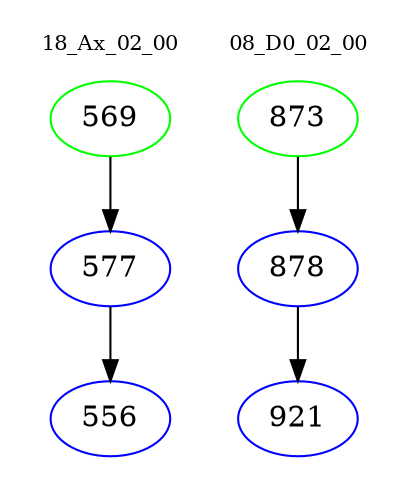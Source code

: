 digraph{
subgraph cluster_0 {
color = white
label = "18_Ax_02_00";
fontsize=10;
T0_569 [label="569", color="green"]
T0_569 -> T0_577 [color="black"]
T0_577 [label="577", color="blue"]
T0_577 -> T0_556 [color="black"]
T0_556 [label="556", color="blue"]
}
subgraph cluster_1 {
color = white
label = "08_D0_02_00";
fontsize=10;
T1_873 [label="873", color="green"]
T1_873 -> T1_878 [color="black"]
T1_878 [label="878", color="blue"]
T1_878 -> T1_921 [color="black"]
T1_921 [label="921", color="blue"]
}
}
